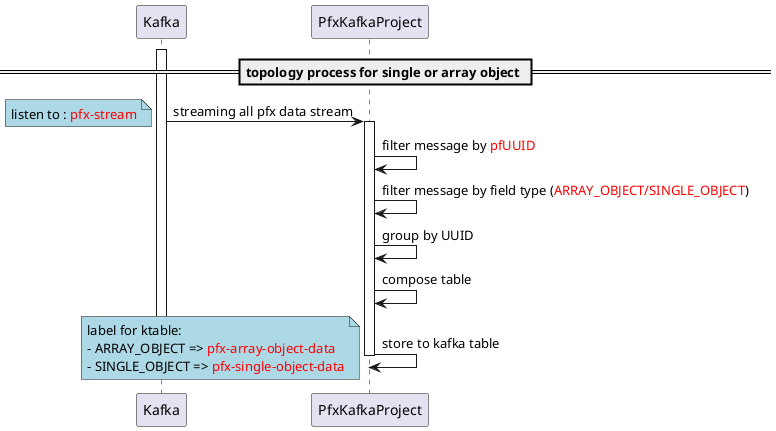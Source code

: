@startuml splitting single and array field type

participant Kafka as k
participant PfxKafkaProject as pk

== topology process for single or array object ==

activate k
k -> pk++ : streaming all pfx data stream
note left #LightBlue
listen to : <color:red>pfx-stream
end note

pk -> pk: filter message by <color:red>pfUUID
pk -> pk : filter message by field type (<color:red>ARRAY_OBJECT/SINGLE_OBJECT<color:black>)

pk -> pk : group by UUID
pk -> pk : compose table


pk -> pk : store to kafka table
note left #LightBlue
label for ktable:
- ARRAY_OBJECT => <color:red>pfx-array-object-data
- SINGLE_OBJECT => <color:red>pfx-single-object-data
end note

deactivate k
deactivate pk

@enduml